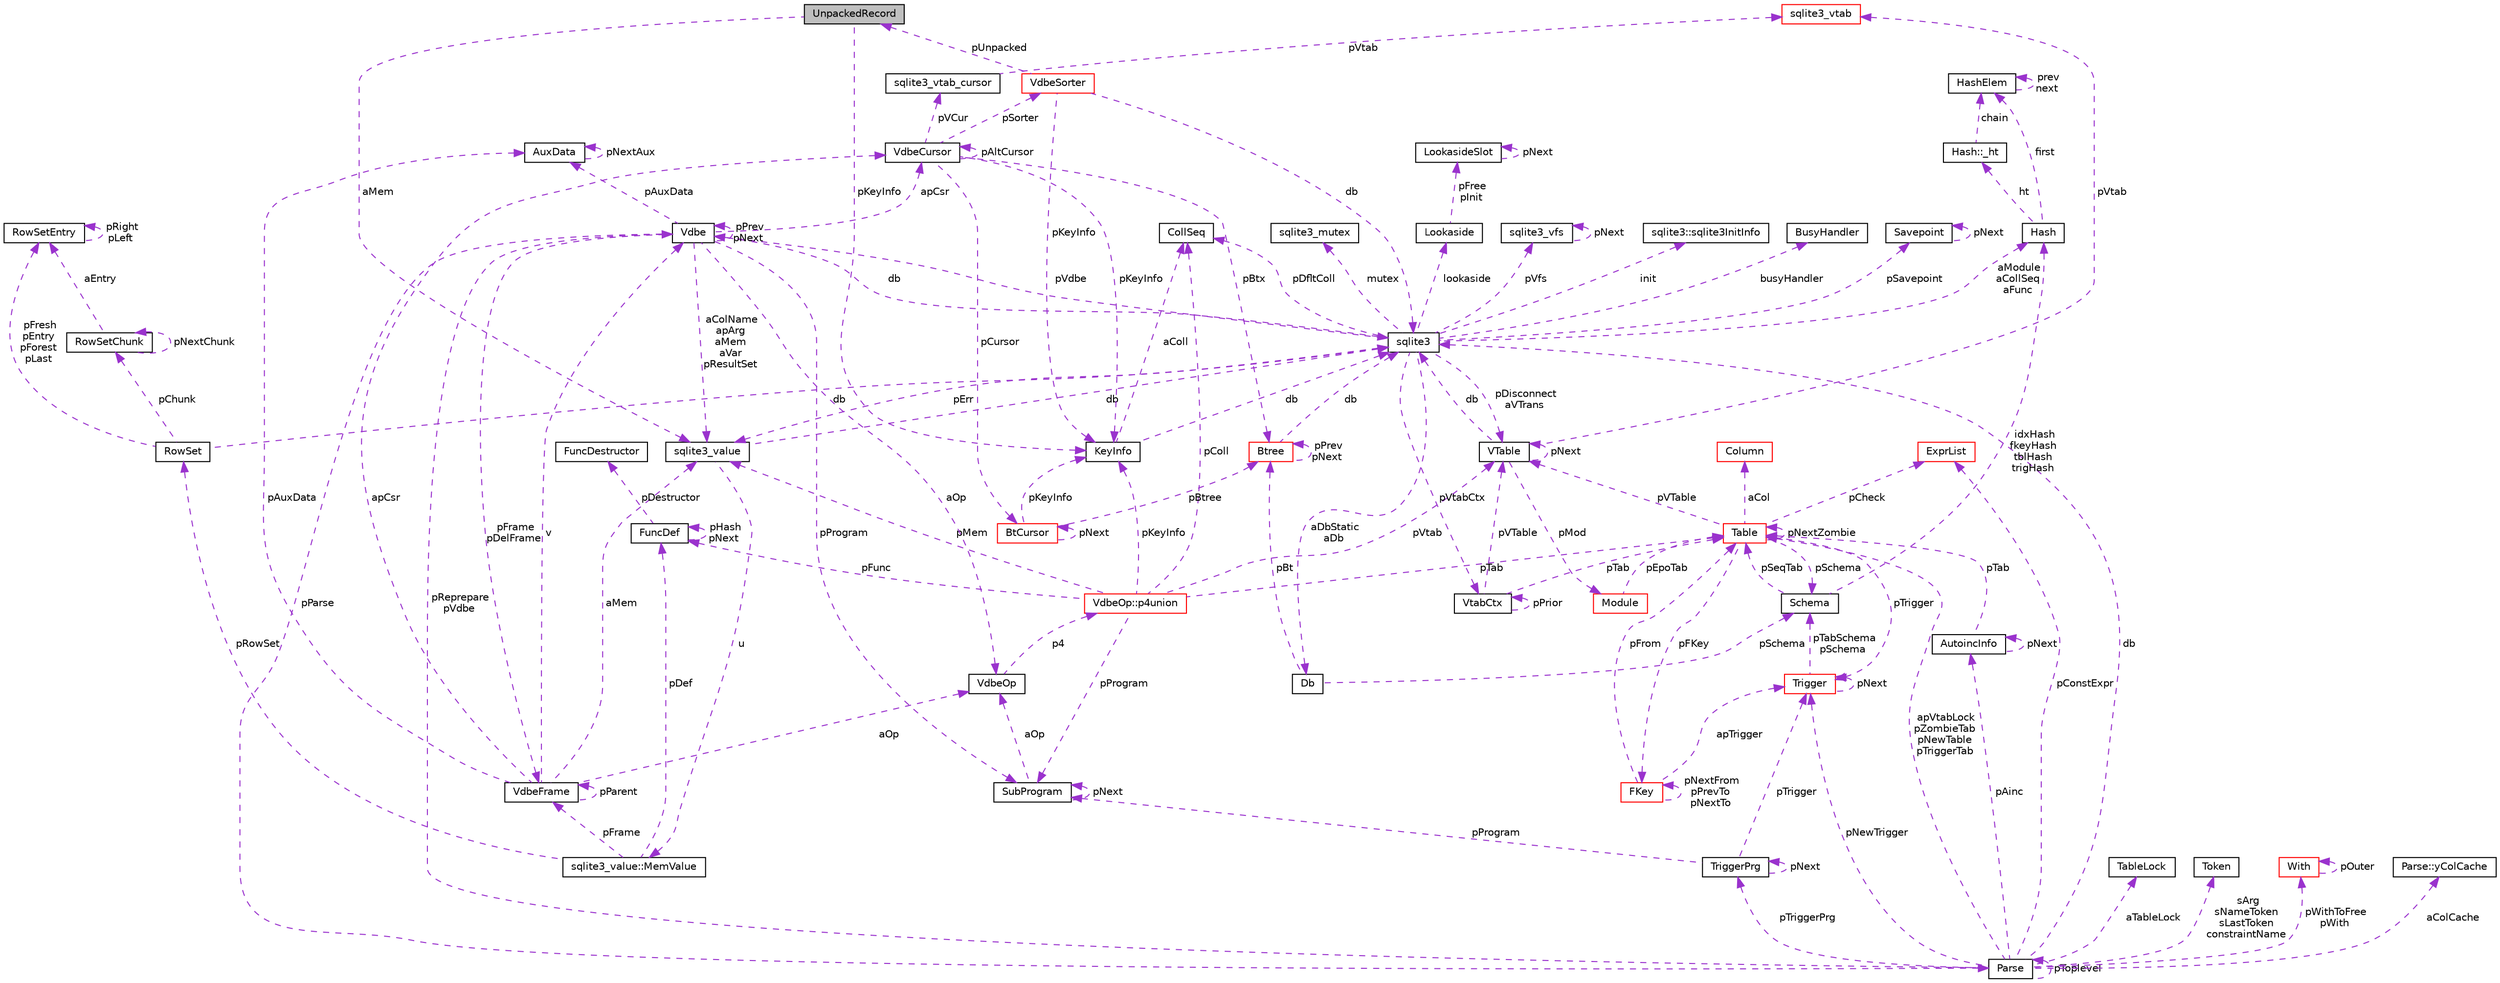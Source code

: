 digraph "UnpackedRecord"
{
  edge [fontname="Helvetica",fontsize="10",labelfontname="Helvetica",labelfontsize="10"];
  node [fontname="Helvetica",fontsize="10",shape=record];
  Node1 [label="UnpackedRecord",height=0.2,width=0.4,color="black", fillcolor="grey75", style="filled", fontcolor="black"];
  Node2 -> Node1 [dir="back",color="darkorchid3",fontsize="10",style="dashed",label=" aMem" ,fontname="Helvetica"];
  Node2 [label="sqlite3_value",height=0.2,width=0.4,color="black", fillcolor="white", style="filled",URL="$structsqlite3__value.html"];
  Node3 -> Node2 [dir="back",color="darkorchid3",fontsize="10",style="dashed",label=" db" ,fontname="Helvetica"];
  Node3 [label="sqlite3",height=0.2,width=0.4,color="black", fillcolor="white", style="filled",URL="$structsqlite3.html"];
  Node4 -> Node3 [dir="back",color="darkorchid3",fontsize="10",style="dashed",label=" pVdbe" ,fontname="Helvetica"];
  Node4 [label="Vdbe",height=0.2,width=0.4,color="black", fillcolor="white", style="filled",URL="$structVdbe.html"];
  Node4 -> Node4 [dir="back",color="darkorchid3",fontsize="10",style="dashed",label=" pPrev\npNext" ,fontname="Helvetica"];
  Node3 -> Node4 [dir="back",color="darkorchid3",fontsize="10",style="dashed",label=" db" ,fontname="Helvetica"];
  Node2 -> Node4 [dir="back",color="darkorchid3",fontsize="10",style="dashed",label=" aColName\napArg\naMem\naVar\npResultSet" ,fontname="Helvetica"];
  Node5 -> Node4 [dir="back",color="darkorchid3",fontsize="10",style="dashed",label=" pFrame\npDelFrame" ,fontname="Helvetica"];
  Node5 [label="VdbeFrame",height=0.2,width=0.4,color="black", fillcolor="white", style="filled",URL="$structVdbeFrame.html"];
  Node4 -> Node5 [dir="back",color="darkorchid3",fontsize="10",style="dashed",label=" v" ,fontname="Helvetica"];
  Node2 -> Node5 [dir="back",color="darkorchid3",fontsize="10",style="dashed",label=" aMem" ,fontname="Helvetica"];
  Node5 -> Node5 [dir="back",color="darkorchid3",fontsize="10",style="dashed",label=" pParent" ,fontname="Helvetica"];
  Node6 -> Node5 [dir="back",color="darkorchid3",fontsize="10",style="dashed",label=" pAuxData" ,fontname="Helvetica"];
  Node6 [label="AuxData",height=0.2,width=0.4,color="black", fillcolor="white", style="filled",URL="$structAuxData.html"];
  Node6 -> Node6 [dir="back",color="darkorchid3",fontsize="10",style="dashed",label=" pNextAux" ,fontname="Helvetica"];
  Node7 -> Node5 [dir="back",color="darkorchid3",fontsize="10",style="dashed",label=" apCsr" ,fontname="Helvetica"];
  Node7 [label="VdbeCursor",height=0.2,width=0.4,color="black", fillcolor="white", style="filled",URL="$structVdbeCursor.html"];
  Node8 -> Node7 [dir="back",color="darkorchid3",fontsize="10",style="dashed",label=" pCursor" ,fontname="Helvetica"];
  Node8 [label="BtCursor",height=0.2,width=0.4,color="red", fillcolor="white", style="filled",URL="$structBtCursor.html"];
  Node8 -> Node8 [dir="back",color="darkorchid3",fontsize="10",style="dashed",label=" pNext" ,fontname="Helvetica"];
  Node9 -> Node8 [dir="back",color="darkorchid3",fontsize="10",style="dashed",label=" pKeyInfo" ,fontname="Helvetica"];
  Node9 [label="KeyInfo",height=0.2,width=0.4,color="black", fillcolor="white", style="filled",URL="$structKeyInfo.html"];
  Node3 -> Node9 [dir="back",color="darkorchid3",fontsize="10",style="dashed",label=" db" ,fontname="Helvetica"];
  Node10 -> Node9 [dir="back",color="darkorchid3",fontsize="10",style="dashed",label=" aColl" ,fontname="Helvetica"];
  Node10 [label="CollSeq",height=0.2,width=0.4,color="black", fillcolor="white", style="filled",URL="$structCollSeq.html"];
  Node11 -> Node8 [dir="back",color="darkorchid3",fontsize="10",style="dashed",label=" pBtree" ,fontname="Helvetica"];
  Node11 [label="Btree",height=0.2,width=0.4,color="red", fillcolor="white", style="filled",URL="$structBtree.html"];
  Node3 -> Node11 [dir="back",color="darkorchid3",fontsize="10",style="dashed",label=" db" ,fontname="Helvetica"];
  Node11 -> Node11 [dir="back",color="darkorchid3",fontsize="10",style="dashed",label=" pPrev\npNext" ,fontname="Helvetica"];
  Node12 -> Node7 [dir="back",color="darkorchid3",fontsize="10",style="dashed",label=" pVCur" ,fontname="Helvetica"];
  Node12 [label="sqlite3_vtab_cursor",height=0.2,width=0.4,color="black", fillcolor="white", style="filled",URL="$structsqlite3__vtab__cursor.html"];
  Node13 -> Node12 [dir="back",color="darkorchid3",fontsize="10",style="dashed",label=" pVtab" ,fontname="Helvetica"];
  Node13 [label="sqlite3_vtab",height=0.2,width=0.4,color="red", fillcolor="white", style="filled",URL="$structsqlite3__vtab.html"];
  Node7 -> Node7 [dir="back",color="darkorchid3",fontsize="10",style="dashed",label=" pAltCursor" ,fontname="Helvetica"];
  Node9 -> Node7 [dir="back",color="darkorchid3",fontsize="10",style="dashed",label=" pKeyInfo" ,fontname="Helvetica"];
  Node14 -> Node7 [dir="back",color="darkorchid3",fontsize="10",style="dashed",label=" pSorter" ,fontname="Helvetica"];
  Node14 [label="VdbeSorter",height=0.2,width=0.4,color="red", fillcolor="white", style="filled",URL="$structVdbeSorter.html"];
  Node3 -> Node14 [dir="back",color="darkorchid3",fontsize="10",style="dashed",label=" db" ,fontname="Helvetica"];
  Node9 -> Node14 [dir="back",color="darkorchid3",fontsize="10",style="dashed",label=" pKeyInfo" ,fontname="Helvetica"];
  Node1 -> Node14 [dir="back",color="darkorchid3",fontsize="10",style="dashed",label=" pUnpacked" ,fontname="Helvetica"];
  Node11 -> Node7 [dir="back",color="darkorchid3",fontsize="10",style="dashed",label=" pBtx" ,fontname="Helvetica"];
  Node15 -> Node5 [dir="back",color="darkorchid3",fontsize="10",style="dashed",label=" aOp" ,fontname="Helvetica"];
  Node15 [label="VdbeOp",height=0.2,width=0.4,color="black", fillcolor="white", style="filled",URL="$structVdbeOp.html"];
  Node16 -> Node15 [dir="back",color="darkorchid3",fontsize="10",style="dashed",label=" p4" ,fontname="Helvetica"];
  Node16 [label="VdbeOp::p4union",height=0.2,width=0.4,color="red", fillcolor="white", style="filled",URL="$unionVdbeOp_1_1p4union.html"];
  Node2 -> Node16 [dir="back",color="darkorchid3",fontsize="10",style="dashed",label=" pMem" ,fontname="Helvetica"];
  Node10 -> Node16 [dir="back",color="darkorchid3",fontsize="10",style="dashed",label=" pColl" ,fontname="Helvetica"];
  Node17 -> Node16 [dir="back",color="darkorchid3",fontsize="10",style="dashed",label=" pVtab" ,fontname="Helvetica"];
  Node17 [label="VTable",height=0.2,width=0.4,color="black", fillcolor="white", style="filled",URL="$structVTable.html"];
  Node3 -> Node17 [dir="back",color="darkorchid3",fontsize="10",style="dashed",label=" db" ,fontname="Helvetica"];
  Node17 -> Node17 [dir="back",color="darkorchid3",fontsize="10",style="dashed",label=" pNext" ,fontname="Helvetica"];
  Node18 -> Node17 [dir="back",color="darkorchid3",fontsize="10",style="dashed",label=" pMod" ,fontname="Helvetica"];
  Node18 [label="Module",height=0.2,width=0.4,color="red", fillcolor="white", style="filled",URL="$structModule.html"];
  Node19 -> Node18 [dir="back",color="darkorchid3",fontsize="10",style="dashed",label=" pEpoTab" ,fontname="Helvetica"];
  Node19 [label="Table",height=0.2,width=0.4,color="red", fillcolor="white", style="filled",URL="$structTable.html"];
  Node20 -> Node19 [dir="back",color="darkorchid3",fontsize="10",style="dashed",label=" pSchema" ,fontname="Helvetica"];
  Node20 [label="Schema",height=0.2,width=0.4,color="black", fillcolor="white", style="filled",URL="$structSchema.html"];
  Node19 -> Node20 [dir="back",color="darkorchid3",fontsize="10",style="dashed",label=" pSeqTab" ,fontname="Helvetica"];
  Node21 -> Node20 [dir="back",color="darkorchid3",fontsize="10",style="dashed",label=" idxHash\nfkeyHash\ntblHash\ntrigHash" ,fontname="Helvetica"];
  Node21 [label="Hash",height=0.2,width=0.4,color="black", fillcolor="white", style="filled",URL="$structHash.html"];
  Node22 -> Node21 [dir="back",color="darkorchid3",fontsize="10",style="dashed",label=" ht" ,fontname="Helvetica"];
  Node22 [label="Hash::_ht",height=0.2,width=0.4,color="black", fillcolor="white", style="filled",URL="$structHash_1_1__ht.html"];
  Node23 -> Node22 [dir="back",color="darkorchid3",fontsize="10",style="dashed",label=" chain" ,fontname="Helvetica"];
  Node23 [label="HashElem",height=0.2,width=0.4,color="black", fillcolor="white", style="filled",URL="$structHashElem.html"];
  Node23 -> Node23 [dir="back",color="darkorchid3",fontsize="10",style="dashed",label=" prev\nnext" ,fontname="Helvetica"];
  Node23 -> Node21 [dir="back",color="darkorchid3",fontsize="10",style="dashed",label=" first" ,fontname="Helvetica"];
  Node24 -> Node19 [dir="back",color="darkorchid3",fontsize="10",style="dashed",label=" aCol" ,fontname="Helvetica"];
  Node24 [label="Column",height=0.2,width=0.4,color="red", fillcolor="white", style="filled",URL="$structColumn.html"];
  Node25 -> Node19 [dir="back",color="darkorchid3",fontsize="10",style="dashed",label=" pFKey" ,fontname="Helvetica"];
  Node25 [label="FKey",height=0.2,width=0.4,color="red", fillcolor="white", style="filled",URL="$structFKey.html"];
  Node25 -> Node25 [dir="back",color="darkorchid3",fontsize="10",style="dashed",label=" pNextFrom\npPrevTo\npNextTo" ,fontname="Helvetica"];
  Node19 -> Node25 [dir="back",color="darkorchid3",fontsize="10",style="dashed",label=" pFrom" ,fontname="Helvetica"];
  Node26 -> Node25 [dir="back",color="darkorchid3",fontsize="10",style="dashed",label=" apTrigger" ,fontname="Helvetica"];
  Node26 [label="Trigger",height=0.2,width=0.4,color="red", fillcolor="white", style="filled",URL="$structTrigger.html"];
  Node20 -> Node26 [dir="back",color="darkorchid3",fontsize="10",style="dashed",label=" pTabSchema\npSchema" ,fontname="Helvetica"];
  Node26 -> Node26 [dir="back",color="darkorchid3",fontsize="10",style="dashed",label=" pNext" ,fontname="Helvetica"];
  Node17 -> Node19 [dir="back",color="darkorchid3",fontsize="10",style="dashed",label=" pVTable" ,fontname="Helvetica"];
  Node19 -> Node19 [dir="back",color="darkorchid3",fontsize="10",style="dashed",label=" pNextZombie" ,fontname="Helvetica"];
  Node26 -> Node19 [dir="back",color="darkorchid3",fontsize="10",style="dashed",label=" pTrigger" ,fontname="Helvetica"];
  Node27 -> Node19 [dir="back",color="darkorchid3",fontsize="10",style="dashed",label=" pCheck" ,fontname="Helvetica"];
  Node27 [label="ExprList",height=0.2,width=0.4,color="red", fillcolor="white", style="filled",URL="$structExprList.html"];
  Node13 -> Node17 [dir="back",color="darkorchid3",fontsize="10",style="dashed",label=" pVtab" ,fontname="Helvetica"];
  Node19 -> Node16 [dir="back",color="darkorchid3",fontsize="10",style="dashed",label=" pTab" ,fontname="Helvetica"];
  Node28 -> Node16 [dir="back",color="darkorchid3",fontsize="10",style="dashed",label=" pProgram" ,fontname="Helvetica"];
  Node28 [label="SubProgram",height=0.2,width=0.4,color="black", fillcolor="white", style="filled",URL="$structSubProgram.html"];
  Node28 -> Node28 [dir="back",color="darkorchid3",fontsize="10",style="dashed",label=" pNext" ,fontname="Helvetica"];
  Node15 -> Node28 [dir="back",color="darkorchid3",fontsize="10",style="dashed",label=" aOp" ,fontname="Helvetica"];
  Node9 -> Node16 [dir="back",color="darkorchid3",fontsize="10",style="dashed",label=" pKeyInfo" ,fontname="Helvetica"];
  Node29 -> Node16 [dir="back",color="darkorchid3",fontsize="10",style="dashed",label=" pFunc" ,fontname="Helvetica"];
  Node29 [label="FuncDef",height=0.2,width=0.4,color="black", fillcolor="white", style="filled",URL="$structFuncDef.html"];
  Node30 -> Node29 [dir="back",color="darkorchid3",fontsize="10",style="dashed",label=" pDestructor" ,fontname="Helvetica"];
  Node30 [label="FuncDestructor",height=0.2,width=0.4,color="black", fillcolor="white", style="filled",URL="$structFuncDestructor.html"];
  Node29 -> Node29 [dir="back",color="darkorchid3",fontsize="10",style="dashed",label=" pHash\npNext" ,fontname="Helvetica"];
  Node6 -> Node4 [dir="back",color="darkorchid3",fontsize="10",style="dashed",label=" pAuxData" ,fontname="Helvetica"];
  Node28 -> Node4 [dir="back",color="darkorchid3",fontsize="10",style="dashed",label=" pProgram" ,fontname="Helvetica"];
  Node7 -> Node4 [dir="back",color="darkorchid3",fontsize="10",style="dashed",label=" apCsr" ,fontname="Helvetica"];
  Node31 -> Node4 [dir="back",color="darkorchid3",fontsize="10",style="dashed",label=" pParse" ,fontname="Helvetica"];
  Node31 [label="Parse",height=0.2,width=0.4,color="black", fillcolor="white", style="filled",URL="$structParse.html"];
  Node4 -> Node31 [dir="back",color="darkorchid3",fontsize="10",style="dashed",label=" pReprepare\npVdbe" ,fontname="Helvetica"];
  Node3 -> Node31 [dir="back",color="darkorchid3",fontsize="10",style="dashed",label=" db" ,fontname="Helvetica"];
  Node32 -> Node31 [dir="back",color="darkorchid3",fontsize="10",style="dashed",label=" aTableLock" ,fontname="Helvetica"];
  Node32 [label="TableLock",height=0.2,width=0.4,color="black", fillcolor="white", style="filled",URL="$structTableLock.html"];
  Node33 -> Node31 [dir="back",color="darkorchid3",fontsize="10",style="dashed",label=" sArg\nsNameToken\nsLastToken\nconstraintName" ,fontname="Helvetica"];
  Node33 [label="Token",height=0.2,width=0.4,color="black", fillcolor="white", style="filled",URL="$structToken.html"];
  Node34 -> Node31 [dir="back",color="darkorchid3",fontsize="10",style="dashed",label=" pWithToFree\npWith" ,fontname="Helvetica"];
  Node34 [label="With",height=0.2,width=0.4,color="red", fillcolor="white", style="filled",URL="$structWith.html"];
  Node34 -> Node34 [dir="back",color="darkorchid3",fontsize="10",style="dashed",label=" pOuter" ,fontname="Helvetica"];
  Node35 -> Node31 [dir="back",color="darkorchid3",fontsize="10",style="dashed",label=" aColCache" ,fontname="Helvetica"];
  Node35 [label="Parse::yColCache",height=0.2,width=0.4,color="black", fillcolor="white", style="filled",URL="$structParse_1_1yColCache.html"];
  Node19 -> Node31 [dir="back",color="darkorchid3",fontsize="10",style="dashed",label=" apVtabLock\npZombieTab\npNewTable\npTriggerTab" ,fontname="Helvetica"];
  Node26 -> Node31 [dir="back",color="darkorchid3",fontsize="10",style="dashed",label=" pNewTrigger" ,fontname="Helvetica"];
  Node36 -> Node31 [dir="back",color="darkorchid3",fontsize="10",style="dashed",label=" pTriggerPrg" ,fontname="Helvetica"];
  Node36 [label="TriggerPrg",height=0.2,width=0.4,color="black", fillcolor="white", style="filled",URL="$structTriggerPrg.html"];
  Node28 -> Node36 [dir="back",color="darkorchid3",fontsize="10",style="dashed",label=" pProgram" ,fontname="Helvetica"];
  Node26 -> Node36 [dir="back",color="darkorchid3",fontsize="10",style="dashed",label=" pTrigger" ,fontname="Helvetica"];
  Node36 -> Node36 [dir="back",color="darkorchid3",fontsize="10",style="dashed",label=" pNext" ,fontname="Helvetica"];
  Node37 -> Node31 [dir="back",color="darkorchid3",fontsize="10",style="dashed",label=" pAinc" ,fontname="Helvetica"];
  Node37 [label="AutoincInfo",height=0.2,width=0.4,color="black", fillcolor="white", style="filled",URL="$structAutoincInfo.html"];
  Node19 -> Node37 [dir="back",color="darkorchid3",fontsize="10",style="dashed",label=" pTab" ,fontname="Helvetica"];
  Node37 -> Node37 [dir="back",color="darkorchid3",fontsize="10",style="dashed",label=" pNext" ,fontname="Helvetica"];
  Node27 -> Node31 [dir="back",color="darkorchid3",fontsize="10",style="dashed",label=" pConstExpr" ,fontname="Helvetica"];
  Node31 -> Node31 [dir="back",color="darkorchid3",fontsize="10",style="dashed",label=" pToplevel" ,fontname="Helvetica"];
  Node15 -> Node4 [dir="back",color="darkorchid3",fontsize="10",style="dashed",label=" aOp" ,fontname="Helvetica"];
  Node38 -> Node3 [dir="back",color="darkorchid3",fontsize="10",style="dashed",label=" pSavepoint" ,fontname="Helvetica"];
  Node38 [label="Savepoint",height=0.2,width=0.4,color="black", fillcolor="white", style="filled",URL="$structSavepoint.html"];
  Node38 -> Node38 [dir="back",color="darkorchid3",fontsize="10",style="dashed",label=" pNext" ,fontname="Helvetica"];
  Node39 -> Node3 [dir="back",color="darkorchid3",fontsize="10",style="dashed",label=" lookaside" ,fontname="Helvetica"];
  Node39 [label="Lookaside",height=0.2,width=0.4,color="black", fillcolor="white", style="filled",URL="$structLookaside.html"];
  Node40 -> Node39 [dir="back",color="darkorchid3",fontsize="10",style="dashed",label=" pFree\npInit" ,fontname="Helvetica"];
  Node40 [label="LookasideSlot",height=0.2,width=0.4,color="black", fillcolor="white", style="filled",URL="$structLookasideSlot.html"];
  Node40 -> Node40 [dir="back",color="darkorchid3",fontsize="10",style="dashed",label=" pNext" ,fontname="Helvetica"];
  Node2 -> Node3 [dir="back",color="darkorchid3",fontsize="10",style="dashed",label=" pErr" ,fontname="Helvetica"];
  Node41 -> Node3 [dir="back",color="darkorchid3",fontsize="10",style="dashed",label=" mutex" ,fontname="Helvetica"];
  Node41 [label="sqlite3_mutex",height=0.2,width=0.4,color="black", fillcolor="white", style="filled",URL="$structsqlite3__mutex.html"];
  Node42 -> Node3 [dir="back",color="darkorchid3",fontsize="10",style="dashed",label=" pVfs" ,fontname="Helvetica"];
  Node42 [label="sqlite3_vfs",height=0.2,width=0.4,color="black", fillcolor="white", style="filled",URL="$structsqlite3__vfs.html"];
  Node42 -> Node42 [dir="back",color="darkorchid3",fontsize="10",style="dashed",label=" pNext" ,fontname="Helvetica"];
  Node43 -> Node3 [dir="back",color="darkorchid3",fontsize="10",style="dashed",label=" init" ,fontname="Helvetica"];
  Node43 [label="sqlite3::sqlite3InitInfo",height=0.2,width=0.4,color="black", fillcolor="white", style="filled",URL="$structsqlite3_1_1sqlite3InitInfo.html"];
  Node44 -> Node3 [dir="back",color="darkorchid3",fontsize="10",style="dashed",label=" busyHandler" ,fontname="Helvetica"];
  Node44 [label="BusyHandler",height=0.2,width=0.4,color="black", fillcolor="white", style="filled",URL="$structBusyHandler.html"];
  Node45 -> Node3 [dir="back",color="darkorchid3",fontsize="10",style="dashed",label=" pVtabCtx" ,fontname="Helvetica"];
  Node45 [label="VtabCtx",height=0.2,width=0.4,color="black", fillcolor="white", style="filled",URL="$structVtabCtx.html"];
  Node45 -> Node45 [dir="back",color="darkorchid3",fontsize="10",style="dashed",label=" pPrior" ,fontname="Helvetica"];
  Node17 -> Node45 [dir="back",color="darkorchid3",fontsize="10",style="dashed",label=" pVTable" ,fontname="Helvetica"];
  Node19 -> Node45 [dir="back",color="darkorchid3",fontsize="10",style="dashed",label=" pTab" ,fontname="Helvetica"];
  Node10 -> Node3 [dir="back",color="darkorchid3",fontsize="10",style="dashed",label=" pDfltColl" ,fontname="Helvetica"];
  Node17 -> Node3 [dir="back",color="darkorchid3",fontsize="10",style="dashed",label=" pDisconnect\naVTrans" ,fontname="Helvetica"];
  Node46 -> Node3 [dir="back",color="darkorchid3",fontsize="10",style="dashed",label=" aDbStatic\naDb" ,fontname="Helvetica"];
  Node46 [label="Db",height=0.2,width=0.4,color="black", fillcolor="white", style="filled",URL="$structDb.html"];
  Node20 -> Node46 [dir="back",color="darkorchid3",fontsize="10",style="dashed",label=" pSchema" ,fontname="Helvetica"];
  Node11 -> Node46 [dir="back",color="darkorchid3",fontsize="10",style="dashed",label=" pBt" ,fontname="Helvetica"];
  Node21 -> Node3 [dir="back",color="darkorchid3",fontsize="10",style="dashed",label=" aModule\naCollSeq\naFunc" ,fontname="Helvetica"];
  Node47 -> Node2 [dir="back",color="darkorchid3",fontsize="10",style="dashed",label=" u" ,fontname="Helvetica"];
  Node47 [label="sqlite3_value::MemValue",height=0.2,width=0.4,color="black", fillcolor="white", style="filled",URL="$unionsqlite3__value_1_1MemValue.html"];
  Node5 -> Node47 [dir="back",color="darkorchid3",fontsize="10",style="dashed",label=" pFrame" ,fontname="Helvetica"];
  Node48 -> Node47 [dir="back",color="darkorchid3",fontsize="10",style="dashed",label=" pRowSet" ,fontname="Helvetica"];
  Node48 [label="RowSet",height=0.2,width=0.4,color="black", fillcolor="white", style="filled",URL="$structRowSet.html"];
  Node3 -> Node48 [dir="back",color="darkorchid3",fontsize="10",style="dashed",label=" db" ,fontname="Helvetica"];
  Node49 -> Node48 [dir="back",color="darkorchid3",fontsize="10",style="dashed",label=" pChunk" ,fontname="Helvetica"];
  Node49 [label="RowSetChunk",height=0.2,width=0.4,color="black", fillcolor="white", style="filled",URL="$structRowSetChunk.html"];
  Node49 -> Node49 [dir="back",color="darkorchid3",fontsize="10",style="dashed",label=" pNextChunk" ,fontname="Helvetica"];
  Node50 -> Node49 [dir="back",color="darkorchid3",fontsize="10",style="dashed",label=" aEntry" ,fontname="Helvetica"];
  Node50 [label="RowSetEntry",height=0.2,width=0.4,color="black", fillcolor="white", style="filled",URL="$structRowSetEntry.html"];
  Node50 -> Node50 [dir="back",color="darkorchid3",fontsize="10",style="dashed",label=" pRight\npLeft" ,fontname="Helvetica"];
  Node50 -> Node48 [dir="back",color="darkorchid3",fontsize="10",style="dashed",label=" pFresh\npEntry\npForest\npLast" ,fontname="Helvetica"];
  Node29 -> Node47 [dir="back",color="darkorchid3",fontsize="10",style="dashed",label=" pDef" ,fontname="Helvetica"];
  Node9 -> Node1 [dir="back",color="darkorchid3",fontsize="10",style="dashed",label=" pKeyInfo" ,fontname="Helvetica"];
}
